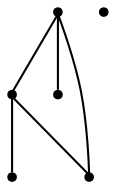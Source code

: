 digraph G {
0 [shape=point, label="1"];
1 [shape=point, label="2"];
2 [shape=point, label="3"];
3 [shape=point, label="4"];
4 [shape=point, label="5"];
5 [shape=point, label="6"];
0 -> 1 [ dir="none"];
0 -> 2 [ dir="none"];
0 -> 3 [ dir="none"];
1 -> 3 [ dir="none"];
1 -> 4 [ dir="none"];
}
